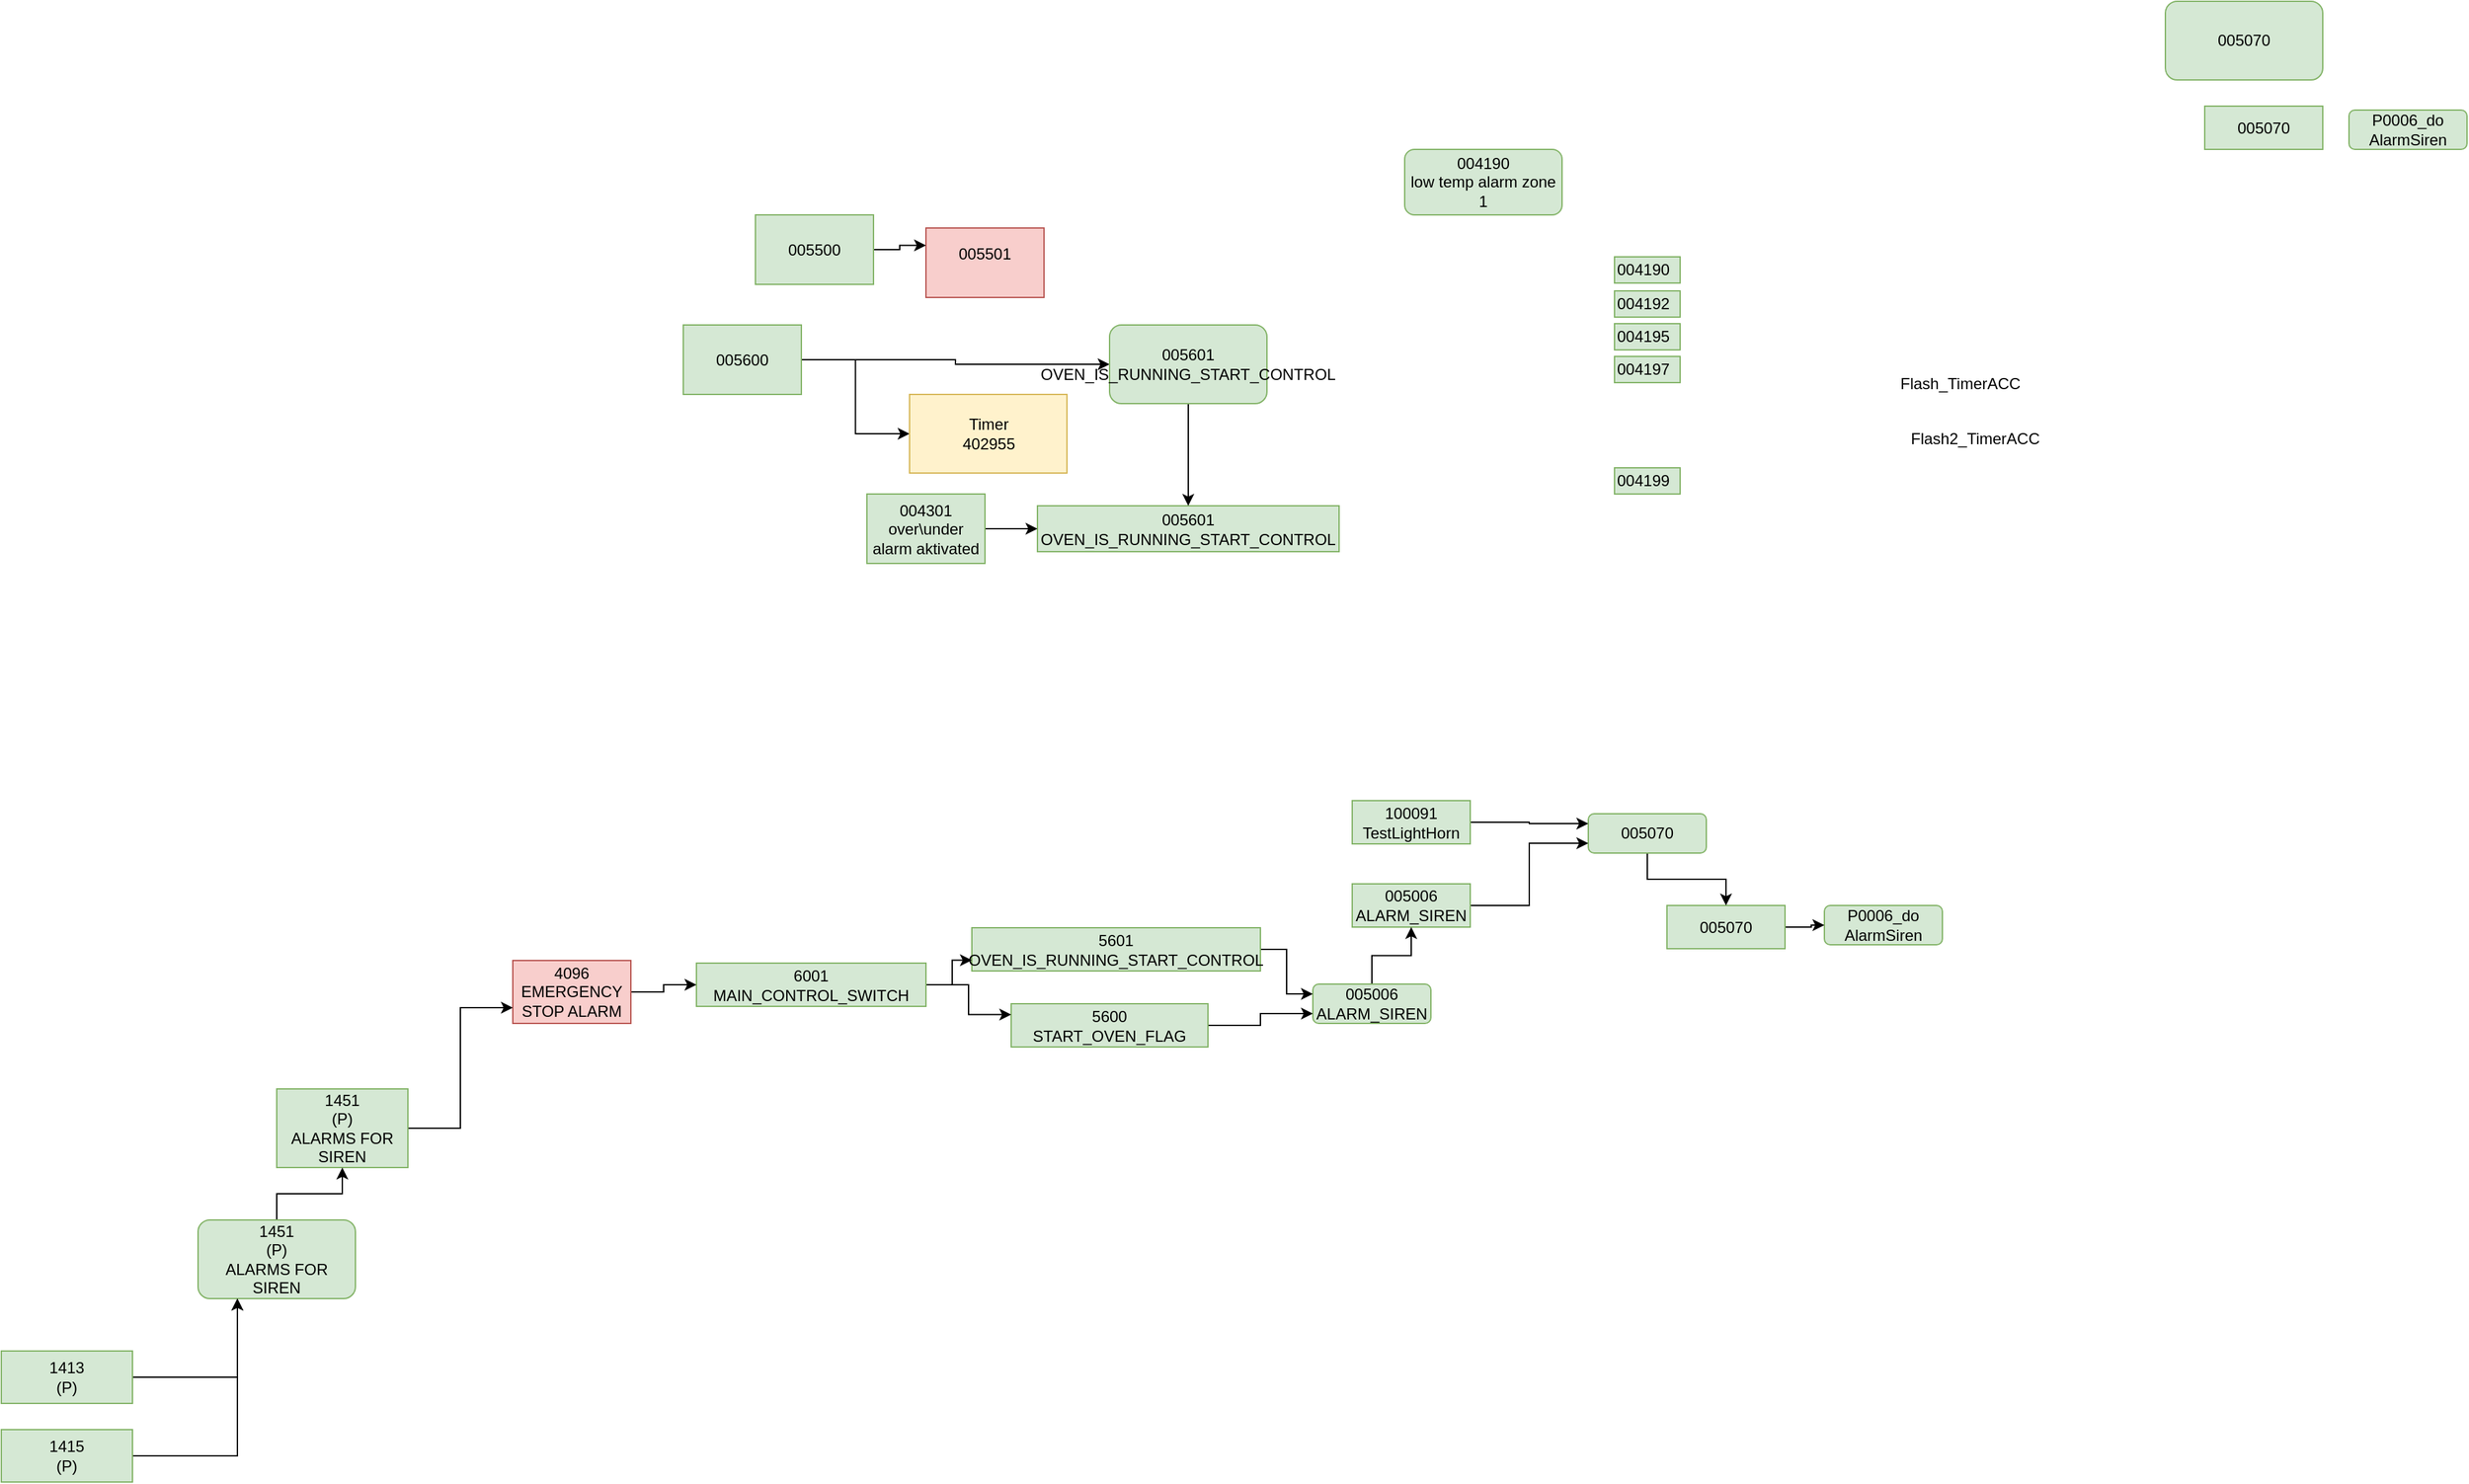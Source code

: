 <mxfile version="10.5.9" type="github"><diagram id="YkE8zKdYtLzUK11k0lN9" name="Page-1"><mxGraphModel dx="2270" dy="743" grid="1" gridSize="10" guides="1" tooltips="1" connect="1" arrows="1" fold="1" page="1" pageScale="1" pageWidth="827" pageHeight="1169" math="0" shadow="0"><root><mxCell id="0"/><mxCell id="1" parent="0"/><mxCell id="DsHWzQEWvqf_Bl8Ow9IP-2" value="&lt;div&gt;P0006_do&lt;/div&gt;&lt;div&gt;AlarmSiren&lt;br&gt;&lt;/div&gt;" style="rounded=1;whiteSpace=wrap;html=1;fillColor=#d5e8d4;strokeColor=#82b366;" vertex="1" parent="1"><mxGeometry x="1520" y="133" width="90" height="30" as="geometry"/></mxCell><mxCell id="DsHWzQEWvqf_Bl8Ow9IP-3" value="&lt;div&gt;004190&lt;/div&gt;&lt;div&gt;low temp alarm zone 1&lt;br&gt;&lt;/div&gt;" style="rounded=1;whiteSpace=wrap;html=1;fillColor=#d5e8d4;strokeColor=#82b366;" vertex="1" parent="1"><mxGeometry x="800" y="163" width="120" height="50" as="geometry"/></mxCell><mxCell id="DsHWzQEWvqf_Bl8Ow9IP-4" value="&lt;div&gt;005601&lt;/div&gt;&lt;div&gt;OVEN_IS_RUNNING_START_CONTROL&lt;br&gt;&lt;/div&gt;" style="rounded=0;whiteSpace=wrap;html=1;fillColor=#d5e8d4;strokeColor=#82b366;" vertex="1" parent="1"><mxGeometry x="520" y="435" width="230" height="35" as="geometry"/></mxCell><mxCell id="DsHWzQEWvqf_Bl8Ow9IP-16" style="edgeStyle=orthogonalEdgeStyle;rounded=0;orthogonalLoop=1;jettySize=auto;html=1;" edge="1" parent="1" source="DsHWzQEWvqf_Bl8Ow9IP-5" target="DsHWzQEWvqf_Bl8Ow9IP-4"><mxGeometry relative="1" as="geometry"/></mxCell><mxCell id="DsHWzQEWvqf_Bl8Ow9IP-5" value="&lt;div&gt;004301&lt;/div&gt;&lt;div&gt;over\under alarm aktivated&lt;br&gt;&lt;/div&gt;" style="rounded=0;whiteSpace=wrap;html=1;fillColor=#d5e8d4;strokeColor=#82b366;" vertex="1" parent="1"><mxGeometry x="390" y="426" width="90" height="53" as="geometry"/></mxCell><mxCell id="DsHWzQEWvqf_Bl8Ow9IP-7" value="&lt;div&gt;005501&lt;/div&gt;&lt;div&gt;&lt;br&gt;&lt;/div&gt;" style="rounded=0;whiteSpace=wrap;html=1;fillColor=#f8cecc;strokeColor=#b85450;" vertex="1" parent="1"><mxGeometry x="435" y="223" width="90" height="53" as="geometry"/></mxCell><mxCell id="DsHWzQEWvqf_Bl8Ow9IP-14" style="edgeStyle=orthogonalEdgeStyle;rounded=0;orthogonalLoop=1;jettySize=auto;html=1;entryX=0;entryY=0.25;entryDx=0;entryDy=0;" edge="1" parent="1" source="DsHWzQEWvqf_Bl8Ow9IP-8" target="DsHWzQEWvqf_Bl8Ow9IP-7"><mxGeometry relative="1" as="geometry"/></mxCell><mxCell id="DsHWzQEWvqf_Bl8Ow9IP-8" value="005500" style="rounded=0;whiteSpace=wrap;html=1;fillColor=#d5e8d4;strokeColor=#82b366;" vertex="1" parent="1"><mxGeometry x="305" y="213" width="90" height="53" as="geometry"/></mxCell><mxCell id="DsHWzQEWvqf_Bl8Ow9IP-13" style="edgeStyle=orthogonalEdgeStyle;rounded=0;orthogonalLoop=1;jettySize=auto;html=1;entryX=0;entryY=0.5;entryDx=0;entryDy=0;" edge="1" parent="1" source="DsHWzQEWvqf_Bl8Ow9IP-9" target="DsHWzQEWvqf_Bl8Ow9IP-10"><mxGeometry relative="1" as="geometry"/></mxCell><mxCell id="DsHWzQEWvqf_Bl8Ow9IP-15" style="edgeStyle=orthogonalEdgeStyle;rounded=0;orthogonalLoop=1;jettySize=auto;html=1;" edge="1" parent="1" source="DsHWzQEWvqf_Bl8Ow9IP-9" target="DsHWzQEWvqf_Bl8Ow9IP-11"><mxGeometry relative="1" as="geometry"/></mxCell><mxCell id="DsHWzQEWvqf_Bl8Ow9IP-9" value="005600" style="rounded=0;whiteSpace=wrap;html=1;fillColor=#d5e8d4;strokeColor=#82b366;" vertex="1" parent="1"><mxGeometry x="250" y="297" width="90" height="53" as="geometry"/></mxCell><mxCell id="DsHWzQEWvqf_Bl8Ow9IP-10" value="&lt;div&gt;Timer&lt;/div&gt;&lt;div&gt;402955&lt;br&gt;&lt;/div&gt;" style="rounded=0;whiteSpace=wrap;html=1;fillColor=#fff2cc;strokeColor=#d6b656;" vertex="1" parent="1"><mxGeometry x="422.5" y="350" width="120" height="60" as="geometry"/></mxCell><mxCell id="DsHWzQEWvqf_Bl8Ow9IP-12" style="edgeStyle=orthogonalEdgeStyle;rounded=0;orthogonalLoop=1;jettySize=auto;html=1;entryX=0.5;entryY=0;entryDx=0;entryDy=0;" edge="1" parent="1" source="DsHWzQEWvqf_Bl8Ow9IP-11" target="DsHWzQEWvqf_Bl8Ow9IP-4"><mxGeometry relative="1" as="geometry"/></mxCell><mxCell id="DsHWzQEWvqf_Bl8Ow9IP-11" value="&lt;div&gt;005601&lt;/div&gt;&lt;div&gt;OVEN_IS_RUNNING_START_CONTROL&lt;br&gt;&lt;/div&gt;" style="rounded=1;whiteSpace=wrap;html=1;fillColor=#d5e8d4;strokeColor=#82b366;" vertex="1" parent="1"><mxGeometry x="575" y="297" width="120" height="60" as="geometry"/></mxCell><mxCell id="DsHWzQEWvqf_Bl8Ow9IP-18" value="&lt;div&gt;P0006_do&lt;/div&gt;&lt;div&gt;AlarmSiren&lt;br&gt;&lt;/div&gt;" style="rounded=1;whiteSpace=wrap;html=1;fillColor=#d5e8d4;strokeColor=#82b366;" vertex="1" parent="1"><mxGeometry x="1120" y="740" width="90" height="30" as="geometry"/></mxCell><mxCell id="DsHWzQEWvqf_Bl8Ow9IP-20" style="edgeStyle=orthogonalEdgeStyle;rounded=0;orthogonalLoop=1;jettySize=auto;html=1;" edge="1" parent="1" source="DsHWzQEWvqf_Bl8Ow9IP-19" target="DsHWzQEWvqf_Bl8Ow9IP-18"><mxGeometry relative="1" as="geometry"/></mxCell><mxCell id="DsHWzQEWvqf_Bl8Ow9IP-19" value="005070" style="rounded=0;whiteSpace=wrap;html=1;fillColor=#d5e8d4;strokeColor=#82b366;" vertex="1" parent="1"><mxGeometry x="1000" y="740" width="90" height="33" as="geometry"/></mxCell><mxCell id="DsHWzQEWvqf_Bl8Ow9IP-23" style="edgeStyle=orthogonalEdgeStyle;rounded=0;orthogonalLoop=1;jettySize=auto;html=1;entryX=0.5;entryY=0;entryDx=0;entryDy=0;" edge="1" parent="1" source="DsHWzQEWvqf_Bl8Ow9IP-22" target="DsHWzQEWvqf_Bl8Ow9IP-19"><mxGeometry relative="1" as="geometry"/></mxCell><mxCell id="DsHWzQEWvqf_Bl8Ow9IP-22" value="005070" style="rounded=1;whiteSpace=wrap;html=1;fillColor=#d5e8d4;strokeColor=#82b366;" vertex="1" parent="1"><mxGeometry x="940" y="670" width="90" height="30" as="geometry"/></mxCell><mxCell id="DsHWzQEWvqf_Bl8Ow9IP-28" style="edgeStyle=orthogonalEdgeStyle;rounded=0;orthogonalLoop=1;jettySize=auto;html=1;entryX=0;entryY=0.25;entryDx=0;entryDy=0;" edge="1" parent="1" source="DsHWzQEWvqf_Bl8Ow9IP-25" target="DsHWzQEWvqf_Bl8Ow9IP-22"><mxGeometry relative="1" as="geometry"/></mxCell><mxCell id="DsHWzQEWvqf_Bl8Ow9IP-25" value="&lt;div&gt;100091&lt;/div&gt;&lt;div&gt;TestLightHorn&lt;br&gt;&lt;/div&gt;" style="rounded=0;whiteSpace=wrap;html=1;fillColor=#d5e8d4;strokeColor=#82b366;" vertex="1" parent="1"><mxGeometry x="760" y="660" width="90" height="33" as="geometry"/></mxCell><mxCell id="DsHWzQEWvqf_Bl8Ow9IP-29" style="edgeStyle=orthogonalEdgeStyle;rounded=0;orthogonalLoop=1;jettySize=auto;html=1;entryX=0;entryY=0.75;entryDx=0;entryDy=0;" edge="1" parent="1" source="DsHWzQEWvqf_Bl8Ow9IP-26" target="DsHWzQEWvqf_Bl8Ow9IP-22"><mxGeometry relative="1" as="geometry"/></mxCell><mxCell id="DsHWzQEWvqf_Bl8Ow9IP-26" value="&lt;div&gt;005006&lt;/div&gt;&lt;div&gt;ALARM_SIREN&lt;br&gt;&lt;/div&gt;" style="rounded=0;whiteSpace=wrap;html=1;fillColor=#d5e8d4;strokeColor=#82b366;" vertex="1" parent="1"><mxGeometry x="760" y="723.5" width="90" height="33" as="geometry"/></mxCell><mxCell id="DsHWzQEWvqf_Bl8Ow9IP-33" style="edgeStyle=orthogonalEdgeStyle;rounded=0;orthogonalLoop=1;jettySize=auto;html=1;entryX=0.5;entryY=1;entryDx=0;entryDy=0;" edge="1" parent="1" source="DsHWzQEWvqf_Bl8Ow9IP-30" target="DsHWzQEWvqf_Bl8Ow9IP-26"><mxGeometry relative="1" as="geometry"/></mxCell><mxCell id="DsHWzQEWvqf_Bl8Ow9IP-30" value="&lt;div&gt;005006&lt;/div&gt;&lt;div&gt;ALARM_SIREN&lt;br&gt;&lt;/div&gt;" style="rounded=1;whiteSpace=wrap;html=1;fillColor=#d5e8d4;strokeColor=#82b366;" vertex="1" parent="1"><mxGeometry x="730" y="800" width="90" height="30" as="geometry"/></mxCell><mxCell id="DsHWzQEWvqf_Bl8Ow9IP-36" style="edgeStyle=orthogonalEdgeStyle;rounded=0;orthogonalLoop=1;jettySize=auto;html=1;entryX=0;entryY=0.25;entryDx=0;entryDy=0;" edge="1" parent="1" source="DsHWzQEWvqf_Bl8Ow9IP-34" target="DsHWzQEWvqf_Bl8Ow9IP-30"><mxGeometry relative="1" as="geometry"/></mxCell><mxCell id="DsHWzQEWvqf_Bl8Ow9IP-34" value="&lt;div&gt;5601&lt;/div&gt;&lt;div&gt;OVEN_IS_RUNNING_START_CONTROL&lt;br&gt;&lt;/div&gt;" style="rounded=0;whiteSpace=wrap;html=1;fillColor=#d5e8d4;strokeColor=#82b366;" vertex="1" parent="1"><mxGeometry x="470" y="757" width="220" height="33" as="geometry"/></mxCell><mxCell id="DsHWzQEWvqf_Bl8Ow9IP-37" style="edgeStyle=orthogonalEdgeStyle;rounded=0;orthogonalLoop=1;jettySize=auto;html=1;entryX=0;entryY=0.75;entryDx=0;entryDy=0;" edge="1" parent="1" source="DsHWzQEWvqf_Bl8Ow9IP-35" target="DsHWzQEWvqf_Bl8Ow9IP-30"><mxGeometry relative="1" as="geometry"/></mxCell><mxCell id="DsHWzQEWvqf_Bl8Ow9IP-35" value="&lt;div&gt;5600&lt;/div&gt;&lt;div&gt;START_OVEN_FLAG&lt;br&gt;&lt;/div&gt;" style="rounded=0;whiteSpace=wrap;html=1;fillColor=#d5e8d4;strokeColor=#82b366;" vertex="1" parent="1"><mxGeometry x="500" y="815" width="150" height="33" as="geometry"/></mxCell><mxCell id="DsHWzQEWvqf_Bl8Ow9IP-39" style="edgeStyle=orthogonalEdgeStyle;rounded=0;orthogonalLoop=1;jettySize=auto;html=1;entryX=0;entryY=0.75;entryDx=0;entryDy=0;" edge="1" parent="1" source="DsHWzQEWvqf_Bl8Ow9IP-38" target="DsHWzQEWvqf_Bl8Ow9IP-34"><mxGeometry relative="1" as="geometry"/></mxCell><mxCell id="DsHWzQEWvqf_Bl8Ow9IP-40" style="edgeStyle=orthogonalEdgeStyle;rounded=0;orthogonalLoop=1;jettySize=auto;html=1;entryX=0;entryY=0.25;entryDx=0;entryDy=0;" edge="1" parent="1" source="DsHWzQEWvqf_Bl8Ow9IP-38" target="DsHWzQEWvqf_Bl8Ow9IP-35"><mxGeometry relative="1" as="geometry"/></mxCell><mxCell id="DsHWzQEWvqf_Bl8Ow9IP-38" value="&lt;div&gt;6001&lt;/div&gt;&lt;div&gt;MAIN_CONTROL_SWITCH&lt;br&gt;&lt;/div&gt;" style="rounded=0;whiteSpace=wrap;html=1;fillColor=#d5e8d4;strokeColor=#82b366;" vertex="1" parent="1"><mxGeometry x="260" y="784" width="175" height="33" as="geometry"/></mxCell><mxCell id="DsHWzQEWvqf_Bl8Ow9IP-42" style="edgeStyle=orthogonalEdgeStyle;rounded=0;orthogonalLoop=1;jettySize=auto;html=1;entryX=0;entryY=0.5;entryDx=0;entryDy=0;" edge="1" parent="1" source="DsHWzQEWvqf_Bl8Ow9IP-41" target="DsHWzQEWvqf_Bl8Ow9IP-38"><mxGeometry relative="1" as="geometry"/></mxCell><mxCell id="DsHWzQEWvqf_Bl8Ow9IP-41" value="&lt;div&gt;4096&lt;/div&gt;&lt;div&gt;EMERGENCY STOP ALARM&lt;/div&gt;" style="rounded=0;whiteSpace=wrap;html=1;fillColor=#f8cecc;strokeColor=#b85450;" vertex="1" parent="1"><mxGeometry x="120" y="782" width="90" height="48" as="geometry"/></mxCell><mxCell id="DsHWzQEWvqf_Bl8Ow9IP-44" style="edgeStyle=orthogonalEdgeStyle;rounded=0;orthogonalLoop=1;jettySize=auto;html=1;entryX=0;entryY=0.75;entryDx=0;entryDy=0;" edge="1" parent="1" source="DsHWzQEWvqf_Bl8Ow9IP-43" target="DsHWzQEWvqf_Bl8Ow9IP-41"><mxGeometry relative="1" as="geometry"/></mxCell><mxCell id="DsHWzQEWvqf_Bl8Ow9IP-43" value="&lt;div&gt;1451&lt;/div&gt;&lt;div&gt; (P)&lt;/div&gt;&lt;div&gt;ALARMS FOR SIREN&lt;br&gt;&lt;/div&gt;" style="rounded=0;whiteSpace=wrap;html=1;fillColor=#d5e8d4;strokeColor=#82b366;" vertex="1" parent="1"><mxGeometry x="-60" y="880" width="100" height="60" as="geometry"/></mxCell><mxCell id="DsHWzQEWvqf_Bl8Ow9IP-46" style="edgeStyle=orthogonalEdgeStyle;rounded=0;orthogonalLoop=1;jettySize=auto;html=1;entryX=0.5;entryY=1;entryDx=0;entryDy=0;" edge="1" parent="1" source="DsHWzQEWvqf_Bl8Ow9IP-45" target="DsHWzQEWvqf_Bl8Ow9IP-43"><mxGeometry relative="1" as="geometry"/></mxCell><mxCell id="DsHWzQEWvqf_Bl8Ow9IP-45" value="&lt;div&gt;1451&lt;/div&gt;&lt;div&gt; (P)&lt;/div&gt;&lt;div&gt;ALARMS FOR SIREN&lt;br&gt;&lt;/div&gt;" style="rounded=1;whiteSpace=wrap;html=1;fillColor=#d5e8d4;strokeColor=#82b366;" vertex="1" parent="1"><mxGeometry x="-120" y="980" width="120" height="60" as="geometry"/></mxCell><mxCell id="DsHWzQEWvqf_Bl8Ow9IP-49" style="edgeStyle=orthogonalEdgeStyle;rounded=0;orthogonalLoop=1;jettySize=auto;html=1;entryX=0.25;entryY=1;entryDx=0;entryDy=0;" edge="1" parent="1" source="DsHWzQEWvqf_Bl8Ow9IP-47" target="DsHWzQEWvqf_Bl8Ow9IP-45"><mxGeometry relative="1" as="geometry"/></mxCell><mxCell id="DsHWzQEWvqf_Bl8Ow9IP-47" value="&lt;div&gt;1413&lt;/div&gt;&lt;div&gt;(P)&lt;br&gt;&lt;/div&gt;" style="rounded=0;whiteSpace=wrap;html=1;fillColor=#d5e8d4;strokeColor=#82b366;" vertex="1" parent="1"><mxGeometry x="-270" y="1080" width="100" height="40" as="geometry"/></mxCell><mxCell id="DsHWzQEWvqf_Bl8Ow9IP-50" style="edgeStyle=orthogonalEdgeStyle;rounded=0;orthogonalLoop=1;jettySize=auto;html=1;entryX=0.25;entryY=1;entryDx=0;entryDy=0;" edge="1" parent="1" source="DsHWzQEWvqf_Bl8Ow9IP-48" target="DsHWzQEWvqf_Bl8Ow9IP-45"><mxGeometry relative="1" as="geometry"/></mxCell><mxCell id="DsHWzQEWvqf_Bl8Ow9IP-48" value="&lt;div&gt;1415&lt;/div&gt;&lt;div&gt;(P)&lt;br&gt;&lt;/div&gt;" style="rounded=0;whiteSpace=wrap;html=1;fillColor=#d5e8d4;strokeColor=#82b366;" vertex="1" parent="1"><mxGeometry x="-270" y="1140" width="100" height="40" as="geometry"/></mxCell><mxCell id="DsHWzQEWvqf_Bl8Ow9IP-51" value="004190" style="text;html=1;resizable=0;points=[];autosize=1;align=left;verticalAlign=top;spacingTop=-4;fillColor=#d5e8d4;strokeColor=#82b366;" vertex="1" parent="1"><mxGeometry x="960" y="245" width="50" height="20" as="geometry"/></mxCell><mxCell id="DsHWzQEWvqf_Bl8Ow9IP-52" value="004192" style="text;html=1;resizable=0;points=[];autosize=1;align=left;verticalAlign=top;spacingTop=-4;fillColor=#d5e8d4;strokeColor=#82b366;" vertex="1" parent="1"><mxGeometry x="960" y="271" width="50" height="20" as="geometry"/></mxCell><mxCell id="DsHWzQEWvqf_Bl8Ow9IP-53" value="004195" style="text;html=1;resizable=0;points=[];autosize=1;align=left;verticalAlign=top;spacingTop=-4;fillColor=#d5e8d4;strokeColor=#82b366;" vertex="1" parent="1"><mxGeometry x="960" y="296" width="50" height="20" as="geometry"/></mxCell><mxCell id="DsHWzQEWvqf_Bl8Ow9IP-54" value="004197" style="text;html=1;resizable=0;points=[];autosize=1;align=left;verticalAlign=top;spacingTop=-4;fillColor=#d5e8d4;strokeColor=#82b366;" vertex="1" parent="1"><mxGeometry x="960" y="321" width="50" height="20" as="geometry"/></mxCell><mxCell id="DsHWzQEWvqf_Bl8Ow9IP-55" value="004199" style="text;html=1;resizable=0;points=[];autosize=1;align=left;verticalAlign=top;spacingTop=-4;fillColor=#d5e8d4;strokeColor=#82b366;" vertex="1" parent="1"><mxGeometry x="960" y="406" width="50" height="20" as="geometry"/></mxCell><mxCell id="DsHWzQEWvqf_Bl8Ow9IP-59" value="005070" style="rounded=0;whiteSpace=wrap;html=1;fillColor=#d5e8d4;strokeColor=#82b366;" vertex="1" parent="1"><mxGeometry x="1410" y="130" width="90" height="33" as="geometry"/></mxCell><mxCell id="DsHWzQEWvqf_Bl8Ow9IP-61" value="005070" style="rounded=1;whiteSpace=wrap;html=1;fillColor=#d5e8d4;strokeColor=#82b366;" vertex="1" parent="1"><mxGeometry x="1380" y="50" width="120" height="60" as="geometry"/></mxCell><mxCell id="DsHWzQEWvqf_Bl8Ow9IP-62" value="Flash_TimerACC" style="text;html=1;resizable=0;points=[];autosize=1;align=left;verticalAlign=top;spacingTop=-4;" vertex="1" parent="1"><mxGeometry x="1176" y="332" width="110" height="20" as="geometry"/></mxCell><mxCell id="DsHWzQEWvqf_Bl8Ow9IP-63" value="Flash2_TimerACC" style="text;html=1;resizable=0;points=[];autosize=1;align=left;verticalAlign=top;spacingTop=-4;" vertex="1" parent="1"><mxGeometry x="1184" y="374" width="110" height="20" as="geometry"/></mxCell></root></mxGraphModel></diagram></mxfile>